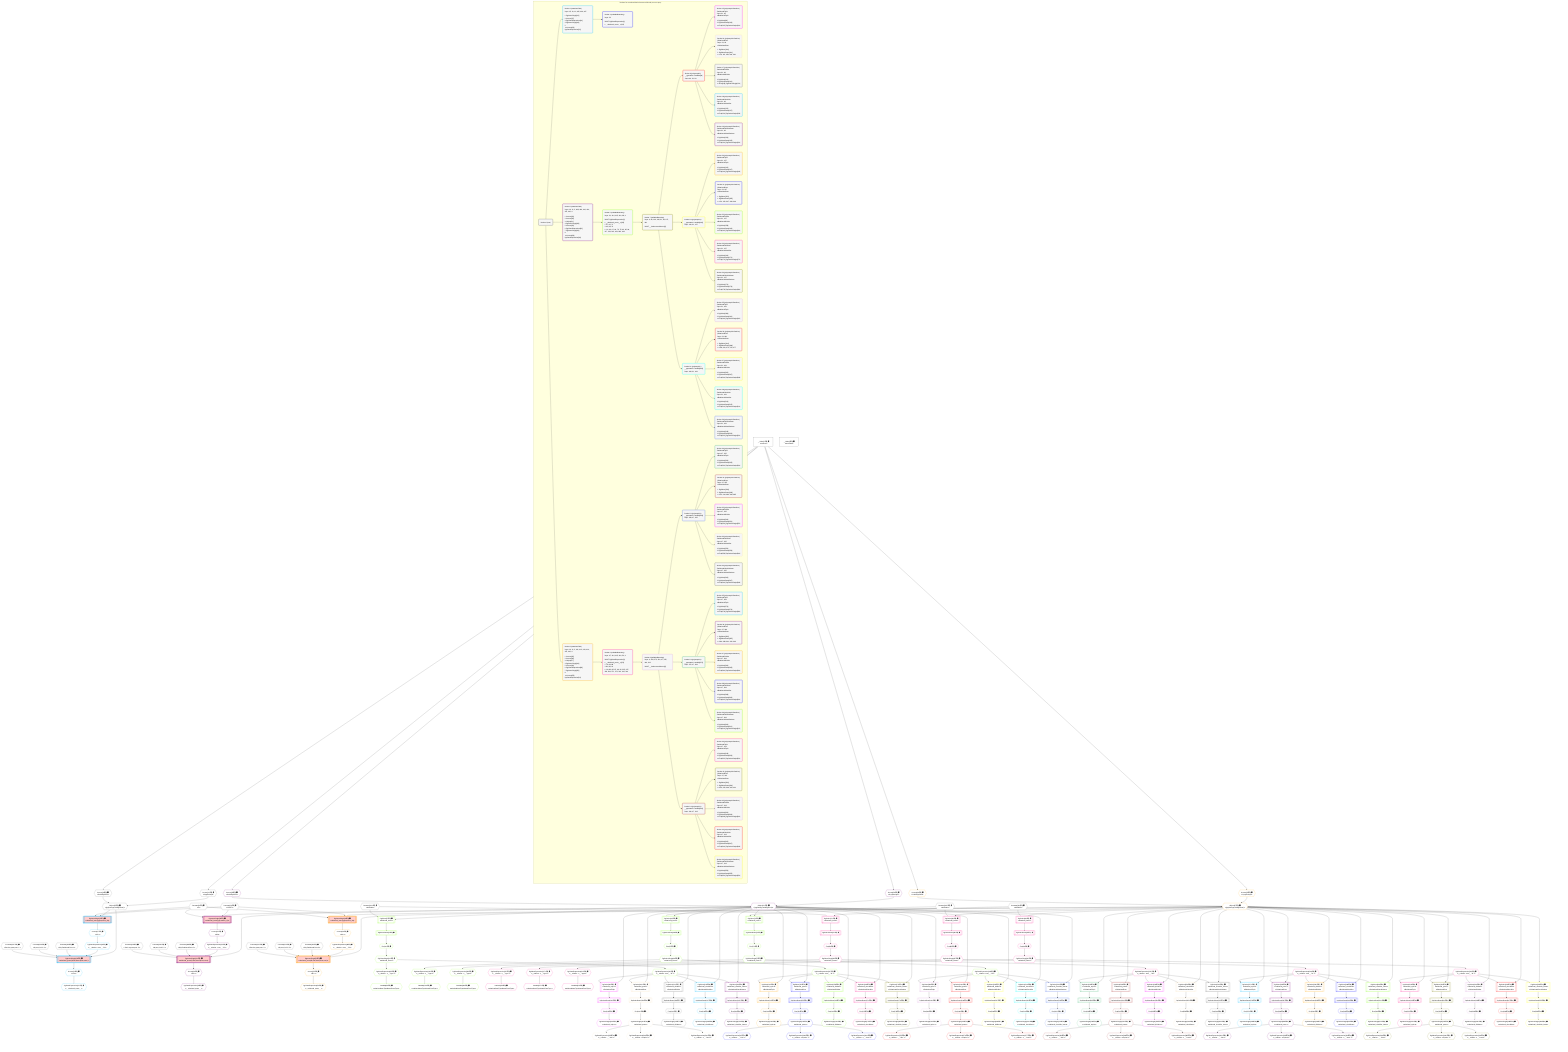 %%{init: {'themeVariables': { 'fontSize': '12px'}}}%%
graph TD
    classDef path fill:#eee,stroke:#000,color:#000
    classDef plan fill:#fff,stroke-width:1px,color:#000
    classDef itemplan fill:#fff,stroke-width:2px,color:#000
    classDef unbatchedplan fill:#dff,stroke-width:1px,color:#000
    classDef sideeffectplan fill:#fcc,stroke-width:2px,color:#000
    classDef bucket fill:#f6f6f6,color:#000,stroke-width:2px,text-align:left

    subgraph "Buckets for mutations/basics/create-relational-post-no-query"
    Bucket0("Bucket 0 (root)"):::bucket
    Bucket1("Bucket 1 (mutationField)<br />Deps: 15, 10, 11, 405, 406, 407<br /><br />1: PgInsertSingle[12]<br />2: Access[17]<br />3: PgClassExpression[16]<br />4: PgInsertSingle[18]<br />5: <br />ᐳ: Access[23], PgClassExpression[22]"):::bucket
    Bucket2("Bucket 2 (mutationField)<br />Deps: 10, 11, 2, 408, 409, 410, 414, 415, 416, 4<br /><br />1: Access[29]<br />2: Access[30]<br />3: Object[31]<br />4: PgInsertSingle[28]<br />5: Access[33]<br />6: PgClassExpression[32]<br />7: PgInsertSingle[34]<br />8: <br />ᐳ: Access[39], PgClassExpression[38]"):::bucket
    Bucket3("Bucket 3 (mutationField)<br />Deps: 10, 11, 2, 411, 412, 413, 414, 415, 416, 4<br /><br />1: Access[45]<br />2: Access[46]<br />3: Object[47]<br />4: PgInsertSingle[44]<br />5: Access[49]<br />6: PgClassExpression[48]<br />7: PgInsertSingle[50]<br />8: <br />ᐳ: Access[55], PgClassExpression[54]"):::bucket
    Bucket4("Bucket 4 (nullableBoundary)<br />Deps: 22<br /><br />ROOT PgClassExpression{1}ᐸ__relational_posts__ᐳ[22]"):::bucket
    Bucket5("Bucket 5 (nullableBoundary)<br />Deps: 31, 414, 415, 416, 38, 4<br /><br />ROOT PgClassExpression{2}ᐸ__relational_posts__ᐳ[38]<br />1: 57, 65, 71<br />2: 62, 68, 74<br />ᐳ: 61, 63, 67, 69, 73, 75, 93, 95, 96, 137, 139, 140, 181, 183, 184"):::bucket
    Bucket6("Bucket 6 (nullableBoundary)<br />Deps: 47, 414, 415, 416, 54, 4<br /><br />ROOT PgClassExpression{3}ᐸ__relational_posts__ᐳ[54]<br />1: 76, 83, 88<br />2: 81, 86, 91<br />ᐳ: 80, 82, 85, 87, 90, 92, 225, 227, 228, 269, 271, 272, 313, 315, 316"):::bucket
    Bucket7("Bucket 7 (nullableBoundary)<br />Deps: 4, 96, 140, 184, 31, 93, 137, 181<br /><br />ROOT __ValueᐸrootValueᐳ[4]"):::bucket
    Bucket8("Bucket 8 (nullableBoundary)<br />Deps: 4, 228, 272, 316, 47, 225, 269, 313<br /><br />ROOT __ValueᐸrootValueᐳ[4]"):::bucket
    Bucket9("Bucket 9 (polymorphic)<br />__typename: Lambda[96]<br />Deps: 96, 31, 93"):::bucket
    Bucket10("Bucket 10 (polymorphic)<br />__typename: Lambda[140]<br />Deps: 140, 31, 137"):::bucket
    Bucket11("Bucket 11 (polymorphic)<br />__typename: Lambda[184]<br />Deps: 184, 31, 181"):::bucket
    Bucket12("Bucket 12 (polymorphic)<br />__typename: Lambda[228]<br />Deps: 228, 47, 225"):::bucket
    Bucket13("Bucket 13 (polymorphic)<br />__typename: Lambda[272]<br />Deps: 272, 47, 269"):::bucket
    Bucket14("Bucket 14 (polymorphic)<br />__typename: Lambda[316]<br />Deps: 316, 47, 313"):::bucket
    Bucket15("Bucket 15 (polymorphicPartition)<br />|RelationalTopic<br />Deps: 31, 93<br />ᐳRelationalTopic<br /><br />1: PgSelect[98]<br />2: PgSelectRows[103]<br />ᐳ: First[102], PgSelectSingle[104]"):::bucket
    Bucket16("Bucket 16 (polymorphicPartition)<br />|RelationalPost<br />Deps: 31, 93<br />ᐳRelationalPost<br /><br />1: PgSelect[106]<br />2: PgSelectRows[111]<br />ᐳ: 110, 112, 359, 360, 361"):::bucket
    Bucket17("Bucket 17 (polymorphicPartition)<br />|RelationalDivider<br />Deps: 31, 93<br />ᐳRelationalDivider<br /><br />1: PgSelect[114]<br />2: PgSelectRows[119]<br />ᐳ: First[118], PgSelectSingle[120]"):::bucket
    Bucket18("Bucket 18 (polymorphicPartition)<br />|RelationalChecklist<br />Deps: 31, 93<br />ᐳRelationalChecklist<br /><br />1: PgSelect[122]<br />2: PgSelectRows[127]<br />ᐳ: First[126], PgSelectSingle[128]"):::bucket
    Bucket19("Bucket 19 (polymorphicPartition)<br />|RelationalChecklistItem<br />Deps: 31, 93<br />ᐳRelationalChecklistItem<br /><br />1: PgSelect[130]<br />2: PgSelectRows[135]<br />ᐳ: First[134], PgSelectSingle[136]"):::bucket
    Bucket20("Bucket 20 (polymorphicPartition)<br />|RelationalTopic<br />Deps: 31, 137<br />ᐳRelationalTopic<br /><br />1: PgSelect[142]<br />2: PgSelectRows[147]<br />ᐳ: First[146], PgSelectSingle[148]"):::bucket
    Bucket21("Bucket 21 (polymorphicPartition)<br />|RelationalPost<br />Deps: 31, 137<br />ᐳRelationalPost<br /><br />1: PgSelect[150]<br />2: PgSelectRows[155]<br />ᐳ: 154, 156, 367, 368, 369"):::bucket
    Bucket22("Bucket 22 (polymorphicPartition)<br />|RelationalDivider<br />Deps: 31, 137<br />ᐳRelationalDivider<br /><br />1: PgSelect[158]<br />2: PgSelectRows[163]<br />ᐳ: First[162], PgSelectSingle[164]"):::bucket
    Bucket23("Bucket 23 (polymorphicPartition)<br />|RelationalChecklist<br />Deps: 31, 137<br />ᐳRelationalChecklist<br /><br />1: PgSelect[166]<br />2: PgSelectRows[171]<br />ᐳ: First[170], PgSelectSingle[172]"):::bucket
    Bucket24("Bucket 24 (polymorphicPartition)<br />|RelationalChecklistItem<br />Deps: 31, 137<br />ᐳRelationalChecklistItem<br /><br />1: PgSelect[174]<br />2: PgSelectRows[179]<br />ᐳ: First[178], PgSelectSingle[180]"):::bucket
    Bucket25("Bucket 25 (polymorphicPartition)<br />|RelationalTopic<br />Deps: 31, 181<br />ᐳRelationalTopic<br /><br />1: PgSelect[186]<br />2: PgSelectRows[191]<br />ᐳ: First[190], PgSelectSingle[192]"):::bucket
    Bucket26("Bucket 26 (polymorphicPartition)<br />|RelationalPost<br />Deps: 31, 181<br />ᐳRelationalPost<br /><br />1: PgSelect[194]<br />2: PgSelectRows[199]<br />ᐳ: 198, 200, 375, 376, 377"):::bucket
    Bucket27("Bucket 27 (polymorphicPartition)<br />|RelationalDivider<br />Deps: 31, 181<br />ᐳRelationalDivider<br /><br />1: PgSelect[202]<br />2: PgSelectRows[207]<br />ᐳ: First[206], PgSelectSingle[208]"):::bucket
    Bucket28("Bucket 28 (polymorphicPartition)<br />|RelationalChecklist<br />Deps: 31, 181<br />ᐳRelationalChecklist<br /><br />1: PgSelect[210]<br />2: PgSelectRows[215]<br />ᐳ: First[214], PgSelectSingle[216]"):::bucket
    Bucket29("Bucket 29 (polymorphicPartition)<br />|RelationalChecklistItem<br />Deps: 31, 181<br />ᐳRelationalChecklistItem<br /><br />1: PgSelect[218]<br />2: PgSelectRows[223]<br />ᐳ: First[222], PgSelectSingle[224]"):::bucket
    Bucket30("Bucket 30 (polymorphicPartition)<br />|RelationalTopic<br />Deps: 47, 225<br />ᐳRelationalTopic<br /><br />1: PgSelect[230]<br />2: PgSelectRows[235]<br />ᐳ: First[234], PgSelectSingle[236]"):::bucket
    Bucket31("Bucket 31 (polymorphicPartition)<br />|RelationalPost<br />Deps: 47, 225<br />ᐳRelationalPost<br /><br />1: PgSelect[238]<br />2: PgSelectRows[243]<br />ᐳ: 242, 244, 383, 384, 385"):::bucket
    Bucket32("Bucket 32 (polymorphicPartition)<br />|RelationalDivider<br />Deps: 47, 225<br />ᐳRelationalDivider<br /><br />1: PgSelect[246]<br />2: PgSelectRows[251]<br />ᐳ: First[250], PgSelectSingle[252]"):::bucket
    Bucket33("Bucket 33 (polymorphicPartition)<br />|RelationalChecklist<br />Deps: 47, 225<br />ᐳRelationalChecklist<br /><br />1: PgSelect[254]<br />2: PgSelectRows[259]<br />ᐳ: First[258], PgSelectSingle[260]"):::bucket
    Bucket34("Bucket 34 (polymorphicPartition)<br />|RelationalChecklistItem<br />Deps: 47, 225<br />ᐳRelationalChecklistItem<br /><br />1: PgSelect[262]<br />2: PgSelectRows[267]<br />ᐳ: First[266], PgSelectSingle[268]"):::bucket
    Bucket35("Bucket 35 (polymorphicPartition)<br />|RelationalTopic<br />Deps: 47, 269<br />ᐳRelationalTopic<br /><br />1: PgSelect[274]<br />2: PgSelectRows[279]<br />ᐳ: First[278], PgSelectSingle[280]"):::bucket
    Bucket36("Bucket 36 (polymorphicPartition)<br />|RelationalPost<br />Deps: 47, 269<br />ᐳRelationalPost<br /><br />1: PgSelect[282]<br />2: PgSelectRows[287]<br />ᐳ: 286, 288, 391, 392, 393"):::bucket
    Bucket37("Bucket 37 (polymorphicPartition)<br />|RelationalDivider<br />Deps: 47, 269<br />ᐳRelationalDivider<br /><br />1: PgSelect[290]<br />2: PgSelectRows[295]<br />ᐳ: First[294], PgSelectSingle[296]"):::bucket
    Bucket38("Bucket 38 (polymorphicPartition)<br />|RelationalChecklist<br />Deps: 47, 269<br />ᐳRelationalChecklist<br /><br />1: PgSelect[298]<br />2: PgSelectRows[303]<br />ᐳ: First[302], PgSelectSingle[304]"):::bucket
    Bucket39("Bucket 39 (polymorphicPartition)<br />|RelationalChecklistItem<br />Deps: 47, 269<br />ᐳRelationalChecklistItem<br /><br />1: PgSelect[306]<br />2: PgSelectRows[311]<br />ᐳ: First[310], PgSelectSingle[312]"):::bucket
    Bucket40("Bucket 40 (polymorphicPartition)<br />|RelationalTopic<br />Deps: 47, 313<br />ᐳRelationalTopic<br /><br />1: PgSelect[318]<br />2: PgSelectRows[323]<br />ᐳ: First[322], PgSelectSingle[324]"):::bucket
    Bucket41("Bucket 41 (polymorphicPartition)<br />|RelationalPost<br />Deps: 47, 313<br />ᐳRelationalPost<br /><br />1: PgSelect[326]<br />2: PgSelectRows[331]<br />ᐳ: 330, 332, 399, 400, 401"):::bucket
    Bucket42("Bucket 42 (polymorphicPartition)<br />|RelationalDivider<br />Deps: 47, 313<br />ᐳRelationalDivider<br /><br />1: PgSelect[334]<br />2: PgSelectRows[339]<br />ᐳ: First[338], PgSelectSingle[340]"):::bucket
    Bucket43("Bucket 43 (polymorphicPartition)<br />|RelationalChecklist<br />Deps: 47, 313<br />ᐳRelationalChecklist<br /><br />1: PgSelect[342]<br />2: PgSelectRows[347]<br />ᐳ: First[346], PgSelectSingle[348]"):::bucket
    Bucket44("Bucket 44 (polymorphicPartition)<br />|RelationalChecklistItem<br />Deps: 47, 313<br />ᐳRelationalChecklistItem<br /><br />1: PgSelect[350]<br />2: PgSelectRows[355]<br />ᐳ: First[354], PgSelectSingle[356]"):::bucket
    end
    Bucket0 --> Bucket1 & Bucket2 & Bucket3
    Bucket1 --> Bucket4
    Bucket2 --> Bucket5
    Bucket3 --> Bucket6
    Bucket5 --> Bucket7
    Bucket6 --> Bucket8
    Bucket7 --> Bucket9 & Bucket10 & Bucket11
    Bucket8 --> Bucket12 & Bucket13 & Bucket14
    Bucket9 --> Bucket15 & Bucket16 & Bucket17 & Bucket18 & Bucket19
    Bucket10 --> Bucket20 & Bucket21 & Bucket22 & Bucket23 & Bucket24
    Bucket11 --> Bucket25 & Bucket26 & Bucket27 & Bucket28 & Bucket29
    Bucket12 --> Bucket30 & Bucket31 & Bucket32 & Bucket33 & Bucket34
    Bucket13 --> Bucket35 & Bucket36 & Bucket37 & Bucket38 & Bucket39
    Bucket14 --> Bucket40 & Bucket41 & Bucket42 & Bucket43 & Bucket44

    %% plan dependencies
    Object15{{"Object[15∈0] ➊<br />ᐸ{pgSettings,withPgClient}ᐳ"}}:::plan
    Access13{{"Access[13∈0] ➊<br />ᐸ2.pgSettingsᐳ"}}:::plan
    Access14{{"Access[14∈0] ➊<br />ᐸ2.withPgClientᐳ"}}:::plan
    Access13 & Access14 --> Object15
    __Value2["__Value[2∈0] ➊<br />ᐸcontextᐳ"]:::plan
    __Value2 --> Access13
    __Value2 --> Access14
    __Value4["__Value[4∈0] ➊<br />ᐸrootValueᐳ"]:::plan
    Constant10{{"Constant[10∈0] ➊<br />ᐸ'POST'ᐳ"}}:::plan
    Constant11{{"Constant[11∈0] ➊<br />ᐸ2ᐳ"}}:::plan
    Constant405{{"Constant[405∈0] ➊<br />ᐸ'My Relational Post 1'ᐳ"}}:::plan
    Constant406{{"Constant[406∈0] ➊<br />ᐸ'A post, innit? 1'ᐳ"}}:::plan
    Constant407{{"Constant[407∈0] ➊<br />ᐸ'Such a great post. 1'ᐳ"}}:::plan
    Constant408{{"Constant[408∈0] ➊<br />ᐸ'My Relational Post 2'ᐳ"}}:::plan
    Constant409{{"Constant[409∈0] ➊<br />ᐸ'A post, innit? 2'ᐳ"}}:::plan
    Constant410{{"Constant[410∈0] ➊<br />ᐸ'Such a great post. 2'ᐳ"}}:::plan
    Constant411{{"Constant[411∈0] ➊<br />ᐸ'My Relational Post 3'ᐳ"}}:::plan
    Constant412{{"Constant[412∈0] ➊<br />ᐸ'A post, innit? 3'ᐳ"}}:::plan
    Constant413{{"Constant[413∈0] ➊<br />ᐸ'Such a great post. 3'ᐳ"}}:::plan
    Constant414{{"Constant[414∈0] ➊<br />ᐸ1000000ᐳ"}}:::plan
    Constant415{{"Constant[415∈0] ➊<br />ᐸ1000001ᐳ"}}:::plan
    Constant416{{"Constant[416∈0] ➊<br />ᐸ1000002ᐳ"}}:::plan
    PgInsertSingle18[["PgInsertSingle[18∈1] ➊<br />ᐸrelational_posts(id,title,description,note)ᐳ"]]:::sideeffectplan
    PgClassExpression16{{"PgClassExpression[16∈1] ➊<br />ᐸ__relation...ems__.”id”ᐳ"}}:::plan
    Object15 & PgClassExpression16 & Constant405 & Constant406 & Constant407 --> PgInsertSingle18
    PgInsertSingle12[["PgInsertSingle[12∈1] ➊<br />ᐸrelational_items(type,author_id)ᐳ"]]:::sideeffectplan
    Object15 & Constant10 & Constant11 --> PgInsertSingle12
    Access17{{"Access[17∈1] ➊<br />ᐸ12.tᐳ"}}:::plan
    Access17 --> PgClassExpression16
    PgInsertSingle12 --> Access17
    PgClassExpression22{{"PgClassExpression[22∈1] ➊<br />ᐸ__relational_posts__ᐳ"}}:::plan
    Access23{{"Access[23∈1] ➊<br />ᐸ18.tᐳ"}}:::plan
    Access23 --> PgClassExpression22
    PgInsertSingle18 --> Access23
    PgInsertSingle34[["PgInsertSingle[34∈2] ➊<br />ᐸrelational_posts(id,title,description,note)ᐳ"]]:::sideeffectplan
    Object31{{"Object[31∈2] ➊<br />ᐸ{pgSettings,withPgClient}ᐳ"}}:::plan
    PgClassExpression32{{"PgClassExpression[32∈2] ➊<br />ᐸ__relation...ems__.”id”ᐳ"}}:::plan
    Object31 & PgClassExpression32 & Constant408 & Constant409 & Constant410 --> PgInsertSingle34
    PgInsertSingle28[["PgInsertSingle[28∈2] ➊<br />ᐸrelational_items(type,author_id)ᐳ"]]:::sideeffectplan
    Object31 & Constant10 & Constant11 --> PgInsertSingle28
    Access29{{"Access[29∈2] ➊<br />ᐸ2.pgSettingsᐳ"}}:::plan
    Access30{{"Access[30∈2] ➊<br />ᐸ2.withPgClientᐳ"}}:::plan
    Access29 & Access30 --> Object31
    __Value2 --> Access29
    __Value2 --> Access30
    Access33{{"Access[33∈2] ➊<br />ᐸ28.tᐳ"}}:::plan
    Access33 --> PgClassExpression32
    PgInsertSingle28 --> Access33
    PgClassExpression38{{"PgClassExpression[38∈2] ➊<br />ᐸ__relational_posts__ᐳ"}}:::plan
    Access39{{"Access[39∈2] ➊<br />ᐸ34.tᐳ"}}:::plan
    Access39 --> PgClassExpression38
    PgInsertSingle34 --> Access39
    PgInsertSingle50[["PgInsertSingle[50∈3] ➊<br />ᐸrelational_posts(id,title,description,note)ᐳ"]]:::sideeffectplan
    Object47{{"Object[47∈3] ➊<br />ᐸ{pgSettings,withPgClient}ᐳ"}}:::plan
    PgClassExpression48{{"PgClassExpression[48∈3] ➊<br />ᐸ__relation...ems__.”id”ᐳ"}}:::plan
    Object47 & PgClassExpression48 & Constant411 & Constant412 & Constant413 --> PgInsertSingle50
    PgInsertSingle44[["PgInsertSingle[44∈3] ➊<br />ᐸrelational_items(type,author_id)ᐳ"]]:::sideeffectplan
    Object47 & Constant10 & Constant11 --> PgInsertSingle44
    Access45{{"Access[45∈3] ➊<br />ᐸ2.pgSettingsᐳ"}}:::plan
    Access46{{"Access[46∈3] ➊<br />ᐸ2.withPgClientᐳ"}}:::plan
    Access45 & Access46 --> Object47
    __Value2 --> Access45
    __Value2 --> Access46
    Access49{{"Access[49∈3] ➊<br />ᐸ44.tᐳ"}}:::plan
    Access49 --> PgClassExpression48
    PgInsertSingle44 --> Access49
    PgClassExpression54{{"PgClassExpression[54∈3] ➊<br />ᐸ__relational_posts__ᐳ"}}:::plan
    Access55{{"Access[55∈3] ➊<br />ᐸ50.tᐳ"}}:::plan
    Access55 --> PgClassExpression54
    PgInsertSingle50 --> Access55
    PgSelect57[["PgSelect[57∈5] ➊<br />ᐸrelational_itemsᐳ"]]:::plan
    Object31 & Constant414 --> PgSelect57
    PgSelect65[["PgSelect[65∈5] ➊<br />ᐸrelational_itemsᐳ"]]:::plan
    Object31 & Constant415 --> PgSelect65
    PgSelect71[["PgSelect[71∈5] ➊<br />ᐸrelational_itemsᐳ"]]:::plan
    Object31 & Constant416 --> PgSelect71
    First61{{"First[61∈5] ➊"}}:::plan
    PgSelectRows62[["PgSelectRows[62∈5] ➊"]]:::plan
    PgSelectRows62 --> First61
    PgSelect57 --> PgSelectRows62
    PgSelectSingle63{{"PgSelectSingle[63∈5] ➊<br />ᐸrelational_itemsᐳ"}}:::plan
    First61 --> PgSelectSingle63
    First67{{"First[67∈5] ➊"}}:::plan
    PgSelectRows68[["PgSelectRows[68∈5] ➊"]]:::plan
    PgSelectRows68 --> First67
    PgSelect65 --> PgSelectRows68
    PgSelectSingle69{{"PgSelectSingle[69∈5] ➊<br />ᐸrelational_itemsᐳ"}}:::plan
    First67 --> PgSelectSingle69
    First73{{"First[73∈5] ➊"}}:::plan
    PgSelectRows74[["PgSelectRows[74∈5] ➊"]]:::plan
    PgSelectRows74 --> First73
    PgSelect71 --> PgSelectRows74
    PgSelectSingle75{{"PgSelectSingle[75∈5] ➊<br />ᐸrelational_itemsᐳ"}}:::plan
    First73 --> PgSelectSingle75
    PgClassExpression93{{"PgClassExpression[93∈5] ➊<br />ᐸ__relation...ems__.”id”ᐳ"}}:::plan
    PgSelectSingle63 --> PgClassExpression93
    PgClassExpression95{{"PgClassExpression[95∈5] ➊<br />ᐸ__relation...s__.”type”ᐳ"}}:::plan
    PgSelectSingle63 --> PgClassExpression95
    Lambda96{{"Lambda[96∈5] ➊<br />ᐸrelationalItemTypeNameFromTypeᐳ"}}:::plan
    PgClassExpression95 --> Lambda96
    PgClassExpression137{{"PgClassExpression[137∈5] ➊<br />ᐸ__relation...ems__.”id”ᐳ"}}:::plan
    PgSelectSingle69 --> PgClassExpression137
    PgClassExpression139{{"PgClassExpression[139∈5] ➊<br />ᐸ__relation...s__.”type”ᐳ"}}:::plan
    PgSelectSingle69 --> PgClassExpression139
    Lambda140{{"Lambda[140∈5] ➊<br />ᐸrelationalItemTypeNameFromTypeᐳ"}}:::plan
    PgClassExpression139 --> Lambda140
    PgClassExpression181{{"PgClassExpression[181∈5] ➊<br />ᐸ__relation...ems__.”id”ᐳ"}}:::plan
    PgSelectSingle75 --> PgClassExpression181
    PgClassExpression183{{"PgClassExpression[183∈5] ➊<br />ᐸ__relation...s__.”type”ᐳ"}}:::plan
    PgSelectSingle75 --> PgClassExpression183
    Lambda184{{"Lambda[184∈5] ➊<br />ᐸrelationalItemTypeNameFromTypeᐳ"}}:::plan
    PgClassExpression183 --> Lambda184
    PgSelect76[["PgSelect[76∈6] ➊<br />ᐸrelational_itemsᐳ"]]:::plan
    Object47 & Constant414 --> PgSelect76
    PgSelect83[["PgSelect[83∈6] ➊<br />ᐸrelational_itemsᐳ"]]:::plan
    Object47 & Constant415 --> PgSelect83
    PgSelect88[["PgSelect[88∈6] ➊<br />ᐸrelational_itemsᐳ"]]:::plan
    Object47 & Constant416 --> PgSelect88
    First80{{"First[80∈6] ➊"}}:::plan
    PgSelectRows81[["PgSelectRows[81∈6] ➊"]]:::plan
    PgSelectRows81 --> First80
    PgSelect76 --> PgSelectRows81
    PgSelectSingle82{{"PgSelectSingle[82∈6] ➊<br />ᐸrelational_itemsᐳ"}}:::plan
    First80 --> PgSelectSingle82
    First85{{"First[85∈6] ➊"}}:::plan
    PgSelectRows86[["PgSelectRows[86∈6] ➊"]]:::plan
    PgSelectRows86 --> First85
    PgSelect83 --> PgSelectRows86
    PgSelectSingle87{{"PgSelectSingle[87∈6] ➊<br />ᐸrelational_itemsᐳ"}}:::plan
    First85 --> PgSelectSingle87
    First90{{"First[90∈6] ➊"}}:::plan
    PgSelectRows91[["PgSelectRows[91∈6] ➊"]]:::plan
    PgSelectRows91 --> First90
    PgSelect88 --> PgSelectRows91
    PgSelectSingle92{{"PgSelectSingle[92∈6] ➊<br />ᐸrelational_itemsᐳ"}}:::plan
    First90 --> PgSelectSingle92
    PgClassExpression225{{"PgClassExpression[225∈6] ➊<br />ᐸ__relation...ems__.”id”ᐳ"}}:::plan
    PgSelectSingle82 --> PgClassExpression225
    PgClassExpression227{{"PgClassExpression[227∈6] ➊<br />ᐸ__relation...s__.”type”ᐳ"}}:::plan
    PgSelectSingle82 --> PgClassExpression227
    Lambda228{{"Lambda[228∈6] ➊<br />ᐸrelationalItemTypeNameFromTypeᐳ"}}:::plan
    PgClassExpression227 --> Lambda228
    PgClassExpression269{{"PgClassExpression[269∈6] ➊<br />ᐸ__relation...ems__.”id”ᐳ"}}:::plan
    PgSelectSingle87 --> PgClassExpression269
    PgClassExpression271{{"PgClassExpression[271∈6] ➊<br />ᐸ__relation...s__.”type”ᐳ"}}:::plan
    PgSelectSingle87 --> PgClassExpression271
    Lambda272{{"Lambda[272∈6] ➊<br />ᐸrelationalItemTypeNameFromTypeᐳ"}}:::plan
    PgClassExpression271 --> Lambda272
    PgClassExpression313{{"PgClassExpression[313∈6] ➊<br />ᐸ__relation...ems__.”id”ᐳ"}}:::plan
    PgSelectSingle92 --> PgClassExpression313
    PgClassExpression315{{"PgClassExpression[315∈6] ➊<br />ᐸ__relation...s__.”type”ᐳ"}}:::plan
    PgSelectSingle92 --> PgClassExpression315
    Lambda316{{"Lambda[316∈6] ➊<br />ᐸrelationalItemTypeNameFromTypeᐳ"}}:::plan
    PgClassExpression315 --> Lambda316
    PgSelect98[["PgSelect[98∈15] ➊<br />ᐸrelational_topicsᐳ<br />ᐳRelationalTopic"]]:::plan
    Object31 & PgClassExpression93 --> PgSelect98
    First102{{"First[102∈15] ➊^"}}:::plan
    PgSelectRows103[["PgSelectRows[103∈15] ➊^"]]:::plan
    PgSelectRows103 --> First102
    PgSelect98 --> PgSelectRows103
    PgSelectSingle104{{"PgSelectSingle[104∈15] ➊^<br />ᐸrelational_topicsᐳ"}}:::plan
    First102 --> PgSelectSingle104
    PgSelect106[["PgSelect[106∈16] ➊<br />ᐸrelational_postsᐳ<br />ᐳRelationalPost"]]:::plan
    Object31 & PgClassExpression93 --> PgSelect106
    First110{{"First[110∈16] ➊^"}}:::plan
    PgSelectRows111[["PgSelectRows[111∈16] ➊^"]]:::plan
    PgSelectRows111 --> First110
    PgSelect106 --> PgSelectRows111
    PgSelectSingle112{{"PgSelectSingle[112∈16] ➊^<br />ᐸrelational_postsᐳ"}}:::plan
    First110 --> PgSelectSingle112
    PgClassExpression359{{"PgClassExpression[359∈16] ➊^<br />ᐸ__relation...__.”title”ᐳ"}}:::plan
    PgSelectSingle112 --> PgClassExpression359
    PgClassExpression360{{"PgClassExpression[360∈16] ➊^<br />ᐸ__relation...scription”ᐳ"}}:::plan
    PgSelectSingle112 --> PgClassExpression360
    PgClassExpression361{{"PgClassExpression[361∈16] ➊^<br />ᐸ__relation...s__.”note”ᐳ"}}:::plan
    PgSelectSingle112 --> PgClassExpression361
    PgSelect114[["PgSelect[114∈17] ➊<br />ᐸrelational_dividersᐳ<br />ᐳRelationalDivider"]]:::plan
    Object31 & PgClassExpression93 --> PgSelect114
    First118{{"First[118∈17] ➊^"}}:::plan
    PgSelectRows119[["PgSelectRows[119∈17] ➊^"]]:::plan
    PgSelectRows119 --> First118
    PgSelect114 --> PgSelectRows119
    PgSelectSingle120{{"PgSelectSingle[120∈17] ➊^<br />ᐸrelational_dividersᐳ"}}:::plan
    First118 --> PgSelectSingle120
    PgSelect122[["PgSelect[122∈18] ➊<br />ᐸrelational_checklistsᐳ<br />ᐳRelationalChecklist"]]:::plan
    Object31 & PgClassExpression93 --> PgSelect122
    First126{{"First[126∈18] ➊^"}}:::plan
    PgSelectRows127[["PgSelectRows[127∈18] ➊^"]]:::plan
    PgSelectRows127 --> First126
    PgSelect122 --> PgSelectRows127
    PgSelectSingle128{{"PgSelectSingle[128∈18] ➊^<br />ᐸrelational_checklistsᐳ"}}:::plan
    First126 --> PgSelectSingle128
    PgSelect130[["PgSelect[130∈19] ➊<br />ᐸrelational_checklist_itemsᐳ<br />ᐳRelationalChecklistItem"]]:::plan
    Object31 & PgClassExpression93 --> PgSelect130
    First134{{"First[134∈19] ➊^"}}:::plan
    PgSelectRows135[["PgSelectRows[135∈19] ➊^"]]:::plan
    PgSelectRows135 --> First134
    PgSelect130 --> PgSelectRows135
    PgSelectSingle136{{"PgSelectSingle[136∈19] ➊^<br />ᐸrelational_checklist_itemsᐳ"}}:::plan
    First134 --> PgSelectSingle136
    PgSelect142[["PgSelect[142∈20] ➊<br />ᐸrelational_topicsᐳ<br />ᐳRelationalTopic"]]:::plan
    Object31 & PgClassExpression137 --> PgSelect142
    First146{{"First[146∈20] ➊^"}}:::plan
    PgSelectRows147[["PgSelectRows[147∈20] ➊^"]]:::plan
    PgSelectRows147 --> First146
    PgSelect142 --> PgSelectRows147
    PgSelectSingle148{{"PgSelectSingle[148∈20] ➊^<br />ᐸrelational_topicsᐳ"}}:::plan
    First146 --> PgSelectSingle148
    PgSelect150[["PgSelect[150∈21] ➊<br />ᐸrelational_postsᐳ<br />ᐳRelationalPost"]]:::plan
    Object31 & PgClassExpression137 --> PgSelect150
    First154{{"First[154∈21] ➊^"}}:::plan
    PgSelectRows155[["PgSelectRows[155∈21] ➊^"]]:::plan
    PgSelectRows155 --> First154
    PgSelect150 --> PgSelectRows155
    PgSelectSingle156{{"PgSelectSingle[156∈21] ➊^<br />ᐸrelational_postsᐳ"}}:::plan
    First154 --> PgSelectSingle156
    PgClassExpression367{{"PgClassExpression[367∈21] ➊^<br />ᐸ__relation...__.”title”ᐳ"}}:::plan
    PgSelectSingle156 --> PgClassExpression367
    PgClassExpression368{{"PgClassExpression[368∈21] ➊^<br />ᐸ__relation...scription”ᐳ"}}:::plan
    PgSelectSingle156 --> PgClassExpression368
    PgClassExpression369{{"PgClassExpression[369∈21] ➊^<br />ᐸ__relation...s__.”note”ᐳ"}}:::plan
    PgSelectSingle156 --> PgClassExpression369
    PgSelect158[["PgSelect[158∈22] ➊<br />ᐸrelational_dividersᐳ<br />ᐳRelationalDivider"]]:::plan
    Object31 & PgClassExpression137 --> PgSelect158
    First162{{"First[162∈22] ➊^"}}:::plan
    PgSelectRows163[["PgSelectRows[163∈22] ➊^"]]:::plan
    PgSelectRows163 --> First162
    PgSelect158 --> PgSelectRows163
    PgSelectSingle164{{"PgSelectSingle[164∈22] ➊^<br />ᐸrelational_dividersᐳ"}}:::plan
    First162 --> PgSelectSingle164
    PgSelect166[["PgSelect[166∈23] ➊<br />ᐸrelational_checklistsᐳ<br />ᐳRelationalChecklist"]]:::plan
    Object31 & PgClassExpression137 --> PgSelect166
    First170{{"First[170∈23] ➊^"}}:::plan
    PgSelectRows171[["PgSelectRows[171∈23] ➊^"]]:::plan
    PgSelectRows171 --> First170
    PgSelect166 --> PgSelectRows171
    PgSelectSingle172{{"PgSelectSingle[172∈23] ➊^<br />ᐸrelational_checklistsᐳ"}}:::plan
    First170 --> PgSelectSingle172
    PgSelect174[["PgSelect[174∈24] ➊<br />ᐸrelational_checklist_itemsᐳ<br />ᐳRelationalChecklistItem"]]:::plan
    Object31 & PgClassExpression137 --> PgSelect174
    First178{{"First[178∈24] ➊^"}}:::plan
    PgSelectRows179[["PgSelectRows[179∈24] ➊^"]]:::plan
    PgSelectRows179 --> First178
    PgSelect174 --> PgSelectRows179
    PgSelectSingle180{{"PgSelectSingle[180∈24] ➊^<br />ᐸrelational_checklist_itemsᐳ"}}:::plan
    First178 --> PgSelectSingle180
    PgSelect186[["PgSelect[186∈25] ➊<br />ᐸrelational_topicsᐳ<br />ᐳRelationalTopic"]]:::plan
    Object31 & PgClassExpression181 --> PgSelect186
    First190{{"First[190∈25] ➊^"}}:::plan
    PgSelectRows191[["PgSelectRows[191∈25] ➊^"]]:::plan
    PgSelectRows191 --> First190
    PgSelect186 --> PgSelectRows191
    PgSelectSingle192{{"PgSelectSingle[192∈25] ➊^<br />ᐸrelational_topicsᐳ"}}:::plan
    First190 --> PgSelectSingle192
    PgSelect194[["PgSelect[194∈26] ➊<br />ᐸrelational_postsᐳ<br />ᐳRelationalPost"]]:::plan
    Object31 & PgClassExpression181 --> PgSelect194
    First198{{"First[198∈26] ➊^"}}:::plan
    PgSelectRows199[["PgSelectRows[199∈26] ➊^"]]:::plan
    PgSelectRows199 --> First198
    PgSelect194 --> PgSelectRows199
    PgSelectSingle200{{"PgSelectSingle[200∈26] ➊^<br />ᐸrelational_postsᐳ"}}:::plan
    First198 --> PgSelectSingle200
    PgClassExpression375{{"PgClassExpression[375∈26] ➊^<br />ᐸ__relation...__.”title”ᐳ"}}:::plan
    PgSelectSingle200 --> PgClassExpression375
    PgClassExpression376{{"PgClassExpression[376∈26] ➊^<br />ᐸ__relation...scription”ᐳ"}}:::plan
    PgSelectSingle200 --> PgClassExpression376
    PgClassExpression377{{"PgClassExpression[377∈26] ➊^<br />ᐸ__relation...s__.”note”ᐳ"}}:::plan
    PgSelectSingle200 --> PgClassExpression377
    PgSelect202[["PgSelect[202∈27] ➊<br />ᐸrelational_dividersᐳ<br />ᐳRelationalDivider"]]:::plan
    Object31 & PgClassExpression181 --> PgSelect202
    First206{{"First[206∈27] ➊^"}}:::plan
    PgSelectRows207[["PgSelectRows[207∈27] ➊^"]]:::plan
    PgSelectRows207 --> First206
    PgSelect202 --> PgSelectRows207
    PgSelectSingle208{{"PgSelectSingle[208∈27] ➊^<br />ᐸrelational_dividersᐳ"}}:::plan
    First206 --> PgSelectSingle208
    PgSelect210[["PgSelect[210∈28] ➊<br />ᐸrelational_checklistsᐳ<br />ᐳRelationalChecklist"]]:::plan
    Object31 & PgClassExpression181 --> PgSelect210
    First214{{"First[214∈28] ➊^"}}:::plan
    PgSelectRows215[["PgSelectRows[215∈28] ➊^"]]:::plan
    PgSelectRows215 --> First214
    PgSelect210 --> PgSelectRows215
    PgSelectSingle216{{"PgSelectSingle[216∈28] ➊^<br />ᐸrelational_checklistsᐳ"}}:::plan
    First214 --> PgSelectSingle216
    PgSelect218[["PgSelect[218∈29] ➊<br />ᐸrelational_checklist_itemsᐳ<br />ᐳRelationalChecklistItem"]]:::plan
    Object31 & PgClassExpression181 --> PgSelect218
    First222{{"First[222∈29] ➊^"}}:::plan
    PgSelectRows223[["PgSelectRows[223∈29] ➊^"]]:::plan
    PgSelectRows223 --> First222
    PgSelect218 --> PgSelectRows223
    PgSelectSingle224{{"PgSelectSingle[224∈29] ➊^<br />ᐸrelational_checklist_itemsᐳ"}}:::plan
    First222 --> PgSelectSingle224
    PgSelect230[["PgSelect[230∈30] ➊<br />ᐸrelational_topicsᐳ<br />ᐳRelationalTopic"]]:::plan
    Object47 & PgClassExpression225 --> PgSelect230
    First234{{"First[234∈30] ➊^"}}:::plan
    PgSelectRows235[["PgSelectRows[235∈30] ➊^"]]:::plan
    PgSelectRows235 --> First234
    PgSelect230 --> PgSelectRows235
    PgSelectSingle236{{"PgSelectSingle[236∈30] ➊^<br />ᐸrelational_topicsᐳ"}}:::plan
    First234 --> PgSelectSingle236
    PgSelect238[["PgSelect[238∈31] ➊<br />ᐸrelational_postsᐳ<br />ᐳRelationalPost"]]:::plan
    Object47 & PgClassExpression225 --> PgSelect238
    First242{{"First[242∈31] ➊^"}}:::plan
    PgSelectRows243[["PgSelectRows[243∈31] ➊^"]]:::plan
    PgSelectRows243 --> First242
    PgSelect238 --> PgSelectRows243
    PgSelectSingle244{{"PgSelectSingle[244∈31] ➊^<br />ᐸrelational_postsᐳ"}}:::plan
    First242 --> PgSelectSingle244
    PgClassExpression383{{"PgClassExpression[383∈31] ➊^<br />ᐸ__relation...__.”title”ᐳ"}}:::plan
    PgSelectSingle244 --> PgClassExpression383
    PgClassExpression384{{"PgClassExpression[384∈31] ➊^<br />ᐸ__relation...scription”ᐳ"}}:::plan
    PgSelectSingle244 --> PgClassExpression384
    PgClassExpression385{{"PgClassExpression[385∈31] ➊^<br />ᐸ__relation...s__.”note”ᐳ"}}:::plan
    PgSelectSingle244 --> PgClassExpression385
    PgSelect246[["PgSelect[246∈32] ➊<br />ᐸrelational_dividersᐳ<br />ᐳRelationalDivider"]]:::plan
    Object47 & PgClassExpression225 --> PgSelect246
    First250{{"First[250∈32] ➊^"}}:::plan
    PgSelectRows251[["PgSelectRows[251∈32] ➊^"]]:::plan
    PgSelectRows251 --> First250
    PgSelect246 --> PgSelectRows251
    PgSelectSingle252{{"PgSelectSingle[252∈32] ➊^<br />ᐸrelational_dividersᐳ"}}:::plan
    First250 --> PgSelectSingle252
    PgSelect254[["PgSelect[254∈33] ➊<br />ᐸrelational_checklistsᐳ<br />ᐳRelationalChecklist"]]:::plan
    Object47 & PgClassExpression225 --> PgSelect254
    First258{{"First[258∈33] ➊^"}}:::plan
    PgSelectRows259[["PgSelectRows[259∈33] ➊^"]]:::plan
    PgSelectRows259 --> First258
    PgSelect254 --> PgSelectRows259
    PgSelectSingle260{{"PgSelectSingle[260∈33] ➊^<br />ᐸrelational_checklistsᐳ"}}:::plan
    First258 --> PgSelectSingle260
    PgSelect262[["PgSelect[262∈34] ➊<br />ᐸrelational_checklist_itemsᐳ<br />ᐳRelationalChecklistItem"]]:::plan
    Object47 & PgClassExpression225 --> PgSelect262
    First266{{"First[266∈34] ➊^"}}:::plan
    PgSelectRows267[["PgSelectRows[267∈34] ➊^"]]:::plan
    PgSelectRows267 --> First266
    PgSelect262 --> PgSelectRows267
    PgSelectSingle268{{"PgSelectSingle[268∈34] ➊^<br />ᐸrelational_checklist_itemsᐳ"}}:::plan
    First266 --> PgSelectSingle268
    PgSelect274[["PgSelect[274∈35] ➊<br />ᐸrelational_topicsᐳ<br />ᐳRelationalTopic"]]:::plan
    Object47 & PgClassExpression269 --> PgSelect274
    First278{{"First[278∈35] ➊^"}}:::plan
    PgSelectRows279[["PgSelectRows[279∈35] ➊^"]]:::plan
    PgSelectRows279 --> First278
    PgSelect274 --> PgSelectRows279
    PgSelectSingle280{{"PgSelectSingle[280∈35] ➊^<br />ᐸrelational_topicsᐳ"}}:::plan
    First278 --> PgSelectSingle280
    PgSelect282[["PgSelect[282∈36] ➊<br />ᐸrelational_postsᐳ<br />ᐳRelationalPost"]]:::plan
    Object47 & PgClassExpression269 --> PgSelect282
    First286{{"First[286∈36] ➊^"}}:::plan
    PgSelectRows287[["PgSelectRows[287∈36] ➊^"]]:::plan
    PgSelectRows287 --> First286
    PgSelect282 --> PgSelectRows287
    PgSelectSingle288{{"PgSelectSingle[288∈36] ➊^<br />ᐸrelational_postsᐳ"}}:::plan
    First286 --> PgSelectSingle288
    PgClassExpression391{{"PgClassExpression[391∈36] ➊^<br />ᐸ__relation...__.”title”ᐳ"}}:::plan
    PgSelectSingle288 --> PgClassExpression391
    PgClassExpression392{{"PgClassExpression[392∈36] ➊^<br />ᐸ__relation...scription”ᐳ"}}:::plan
    PgSelectSingle288 --> PgClassExpression392
    PgClassExpression393{{"PgClassExpression[393∈36] ➊^<br />ᐸ__relation...s__.”note”ᐳ"}}:::plan
    PgSelectSingle288 --> PgClassExpression393
    PgSelect290[["PgSelect[290∈37] ➊<br />ᐸrelational_dividersᐳ<br />ᐳRelationalDivider"]]:::plan
    Object47 & PgClassExpression269 --> PgSelect290
    First294{{"First[294∈37] ➊^"}}:::plan
    PgSelectRows295[["PgSelectRows[295∈37] ➊^"]]:::plan
    PgSelectRows295 --> First294
    PgSelect290 --> PgSelectRows295
    PgSelectSingle296{{"PgSelectSingle[296∈37] ➊^<br />ᐸrelational_dividersᐳ"}}:::plan
    First294 --> PgSelectSingle296
    PgSelect298[["PgSelect[298∈38] ➊<br />ᐸrelational_checklistsᐳ<br />ᐳRelationalChecklist"]]:::plan
    Object47 & PgClassExpression269 --> PgSelect298
    First302{{"First[302∈38] ➊^"}}:::plan
    PgSelectRows303[["PgSelectRows[303∈38] ➊^"]]:::plan
    PgSelectRows303 --> First302
    PgSelect298 --> PgSelectRows303
    PgSelectSingle304{{"PgSelectSingle[304∈38] ➊^<br />ᐸrelational_checklistsᐳ"}}:::plan
    First302 --> PgSelectSingle304
    PgSelect306[["PgSelect[306∈39] ➊<br />ᐸrelational_checklist_itemsᐳ<br />ᐳRelationalChecklistItem"]]:::plan
    Object47 & PgClassExpression269 --> PgSelect306
    First310{{"First[310∈39] ➊^"}}:::plan
    PgSelectRows311[["PgSelectRows[311∈39] ➊^"]]:::plan
    PgSelectRows311 --> First310
    PgSelect306 --> PgSelectRows311
    PgSelectSingle312{{"PgSelectSingle[312∈39] ➊^<br />ᐸrelational_checklist_itemsᐳ"}}:::plan
    First310 --> PgSelectSingle312
    PgSelect318[["PgSelect[318∈40] ➊<br />ᐸrelational_topicsᐳ<br />ᐳRelationalTopic"]]:::plan
    Object47 & PgClassExpression313 --> PgSelect318
    First322{{"First[322∈40] ➊^"}}:::plan
    PgSelectRows323[["PgSelectRows[323∈40] ➊^"]]:::plan
    PgSelectRows323 --> First322
    PgSelect318 --> PgSelectRows323
    PgSelectSingle324{{"PgSelectSingle[324∈40] ➊^<br />ᐸrelational_topicsᐳ"}}:::plan
    First322 --> PgSelectSingle324
    PgSelect326[["PgSelect[326∈41] ➊<br />ᐸrelational_postsᐳ<br />ᐳRelationalPost"]]:::plan
    Object47 & PgClassExpression313 --> PgSelect326
    First330{{"First[330∈41] ➊^"}}:::plan
    PgSelectRows331[["PgSelectRows[331∈41] ➊^"]]:::plan
    PgSelectRows331 --> First330
    PgSelect326 --> PgSelectRows331
    PgSelectSingle332{{"PgSelectSingle[332∈41] ➊^<br />ᐸrelational_postsᐳ"}}:::plan
    First330 --> PgSelectSingle332
    PgClassExpression399{{"PgClassExpression[399∈41] ➊^<br />ᐸ__relation...__.”title”ᐳ"}}:::plan
    PgSelectSingle332 --> PgClassExpression399
    PgClassExpression400{{"PgClassExpression[400∈41] ➊^<br />ᐸ__relation...scription”ᐳ"}}:::plan
    PgSelectSingle332 --> PgClassExpression400
    PgClassExpression401{{"PgClassExpression[401∈41] ➊^<br />ᐸ__relation...s__.”note”ᐳ"}}:::plan
    PgSelectSingle332 --> PgClassExpression401
    PgSelect334[["PgSelect[334∈42] ➊<br />ᐸrelational_dividersᐳ<br />ᐳRelationalDivider"]]:::plan
    Object47 & PgClassExpression313 --> PgSelect334
    First338{{"First[338∈42] ➊^"}}:::plan
    PgSelectRows339[["PgSelectRows[339∈42] ➊^"]]:::plan
    PgSelectRows339 --> First338
    PgSelect334 --> PgSelectRows339
    PgSelectSingle340{{"PgSelectSingle[340∈42] ➊^<br />ᐸrelational_dividersᐳ"}}:::plan
    First338 --> PgSelectSingle340
    PgSelect342[["PgSelect[342∈43] ➊<br />ᐸrelational_checklistsᐳ<br />ᐳRelationalChecklist"]]:::plan
    Object47 & PgClassExpression313 --> PgSelect342
    First346{{"First[346∈43] ➊^"}}:::plan
    PgSelectRows347[["PgSelectRows[347∈43] ➊^"]]:::plan
    PgSelectRows347 --> First346
    PgSelect342 --> PgSelectRows347
    PgSelectSingle348{{"PgSelectSingle[348∈43] ➊^<br />ᐸrelational_checklistsᐳ"}}:::plan
    First346 --> PgSelectSingle348
    PgSelect350[["PgSelect[350∈44] ➊<br />ᐸrelational_checklist_itemsᐳ<br />ᐳRelationalChecklistItem"]]:::plan
    Object47 & PgClassExpression313 --> PgSelect350
    First354{{"First[354∈44] ➊^"}}:::plan
    PgSelectRows355[["PgSelectRows[355∈44] ➊^"]]:::plan
    PgSelectRows355 --> First354
    PgSelect350 --> PgSelectRows355
    PgSelectSingle356{{"PgSelectSingle[356∈44] ➊^<br />ᐸrelational_checklist_itemsᐳ"}}:::plan
    First354 --> PgSelectSingle356

    %% define steps
    classDef bucket0 stroke:#696969
    class Bucket0,__Value2,__Value4,Constant10,Constant11,Access13,Access14,Object15,Constant405,Constant406,Constant407,Constant408,Constant409,Constant410,Constant411,Constant412,Constant413,Constant414,Constant415,Constant416 bucket0
    classDef bucket1 stroke:#00bfff
    class Bucket1,PgInsertSingle12,PgClassExpression16,Access17,PgInsertSingle18,PgClassExpression22,Access23 bucket1
    classDef bucket2 stroke:#7f007f
    class Bucket2,PgInsertSingle28,Access29,Access30,Object31,PgClassExpression32,Access33,PgInsertSingle34,PgClassExpression38,Access39 bucket2
    classDef bucket3 stroke:#ffa500
    class Bucket3,PgInsertSingle44,Access45,Access46,Object47,PgClassExpression48,Access49,PgInsertSingle50,PgClassExpression54,Access55 bucket3
    classDef bucket4 stroke:#0000ff
    class Bucket4 bucket4
    classDef bucket5 stroke:#7fff00
    class Bucket5,PgSelect57,First61,PgSelectRows62,PgSelectSingle63,PgSelect65,First67,PgSelectRows68,PgSelectSingle69,PgSelect71,First73,PgSelectRows74,PgSelectSingle75,PgClassExpression93,PgClassExpression95,Lambda96,PgClassExpression137,PgClassExpression139,Lambda140,PgClassExpression181,PgClassExpression183,Lambda184 bucket5
    classDef bucket6 stroke:#ff1493
    class Bucket6,PgSelect76,First80,PgSelectRows81,PgSelectSingle82,PgSelect83,First85,PgSelectRows86,PgSelectSingle87,PgSelect88,First90,PgSelectRows91,PgSelectSingle92,PgClassExpression225,PgClassExpression227,Lambda228,PgClassExpression269,PgClassExpression271,Lambda272,PgClassExpression313,PgClassExpression315,Lambda316 bucket6
    classDef bucket7 stroke:#808000
    class Bucket7 bucket7
    classDef bucket8 stroke:#dda0dd
    class Bucket8 bucket8
    classDef bucket9 stroke:#ff0000
    class Bucket9 bucket9
    classDef bucket10 stroke:#ffff00
    class Bucket10 bucket10
    classDef bucket11 stroke:#00ffff
    class Bucket11 bucket11
    classDef bucket12 stroke:#4169e1
    class Bucket12 bucket12
    classDef bucket13 stroke:#3cb371
    class Bucket13 bucket13
    classDef bucket14 stroke:#a52a2a
    class Bucket14 bucket14
    classDef bucket15 stroke:#ff00ff
    class Bucket15,PgSelect98,First102,PgSelectRows103,PgSelectSingle104 bucket15
    classDef bucket16 stroke:#f5deb3
    class Bucket16,PgSelect106,First110,PgSelectRows111,PgSelectSingle112,PgClassExpression359,PgClassExpression360,PgClassExpression361 bucket16
    classDef bucket17 stroke:#696969
    class Bucket17,PgSelect114,First118,PgSelectRows119,PgSelectSingle120 bucket17
    classDef bucket18 stroke:#00bfff
    class Bucket18,PgSelect122,First126,PgSelectRows127,PgSelectSingle128 bucket18
    classDef bucket19 stroke:#7f007f
    class Bucket19,PgSelect130,First134,PgSelectRows135,PgSelectSingle136 bucket19
    classDef bucket20 stroke:#ffa500
    class Bucket20,PgSelect142,First146,PgSelectRows147,PgSelectSingle148 bucket20
    classDef bucket21 stroke:#0000ff
    class Bucket21,PgSelect150,First154,PgSelectRows155,PgSelectSingle156,PgClassExpression367,PgClassExpression368,PgClassExpression369 bucket21
    classDef bucket22 stroke:#7fff00
    class Bucket22,PgSelect158,First162,PgSelectRows163,PgSelectSingle164 bucket22
    classDef bucket23 stroke:#ff1493
    class Bucket23,PgSelect166,First170,PgSelectRows171,PgSelectSingle172 bucket23
    classDef bucket24 stroke:#808000
    class Bucket24,PgSelect174,First178,PgSelectRows179,PgSelectSingle180 bucket24
    classDef bucket25 stroke:#dda0dd
    class Bucket25,PgSelect186,First190,PgSelectRows191,PgSelectSingle192 bucket25
    classDef bucket26 stroke:#ff0000
    class Bucket26,PgSelect194,First198,PgSelectRows199,PgSelectSingle200,PgClassExpression375,PgClassExpression376,PgClassExpression377 bucket26
    classDef bucket27 stroke:#ffff00
    class Bucket27,PgSelect202,First206,PgSelectRows207,PgSelectSingle208 bucket27
    classDef bucket28 stroke:#00ffff
    class Bucket28,PgSelect210,First214,PgSelectRows215,PgSelectSingle216 bucket28
    classDef bucket29 stroke:#4169e1
    class Bucket29,PgSelect218,First222,PgSelectRows223,PgSelectSingle224 bucket29
    classDef bucket30 stroke:#3cb371
    class Bucket30,PgSelect230,First234,PgSelectRows235,PgSelectSingle236 bucket30
    classDef bucket31 stroke:#a52a2a
    class Bucket31,PgSelect238,First242,PgSelectRows243,PgSelectSingle244,PgClassExpression383,PgClassExpression384,PgClassExpression385 bucket31
    classDef bucket32 stroke:#ff00ff
    class Bucket32,PgSelect246,First250,PgSelectRows251,PgSelectSingle252 bucket32
    classDef bucket33 stroke:#f5deb3
    class Bucket33,PgSelect254,First258,PgSelectRows259,PgSelectSingle260 bucket33
    classDef bucket34 stroke:#696969
    class Bucket34,PgSelect262,First266,PgSelectRows267,PgSelectSingle268 bucket34
    classDef bucket35 stroke:#00bfff
    class Bucket35,PgSelect274,First278,PgSelectRows279,PgSelectSingle280 bucket35
    classDef bucket36 stroke:#7f007f
    class Bucket36,PgSelect282,First286,PgSelectRows287,PgSelectSingle288,PgClassExpression391,PgClassExpression392,PgClassExpression393 bucket36
    classDef bucket37 stroke:#ffa500
    class Bucket37,PgSelect290,First294,PgSelectRows295,PgSelectSingle296 bucket37
    classDef bucket38 stroke:#0000ff
    class Bucket38,PgSelect298,First302,PgSelectRows303,PgSelectSingle304 bucket38
    classDef bucket39 stroke:#7fff00
    class Bucket39,PgSelect306,First310,PgSelectRows311,PgSelectSingle312 bucket39
    classDef bucket40 stroke:#ff1493
    class Bucket40,PgSelect318,First322,PgSelectRows323,PgSelectSingle324 bucket40
    classDef bucket41 stroke:#808000
    class Bucket41,PgSelect326,First330,PgSelectRows331,PgSelectSingle332,PgClassExpression399,PgClassExpression400,PgClassExpression401 bucket41
    classDef bucket42 stroke:#dda0dd
    class Bucket42,PgSelect334,First338,PgSelectRows339,PgSelectSingle340 bucket42
    classDef bucket43 stroke:#ff0000
    class Bucket43,PgSelect342,First346,PgSelectRows347,PgSelectSingle348 bucket43
    classDef bucket44 stroke:#ffff00
    class Bucket44,PgSelect350,First354,PgSelectRows355,PgSelectSingle356 bucket44
